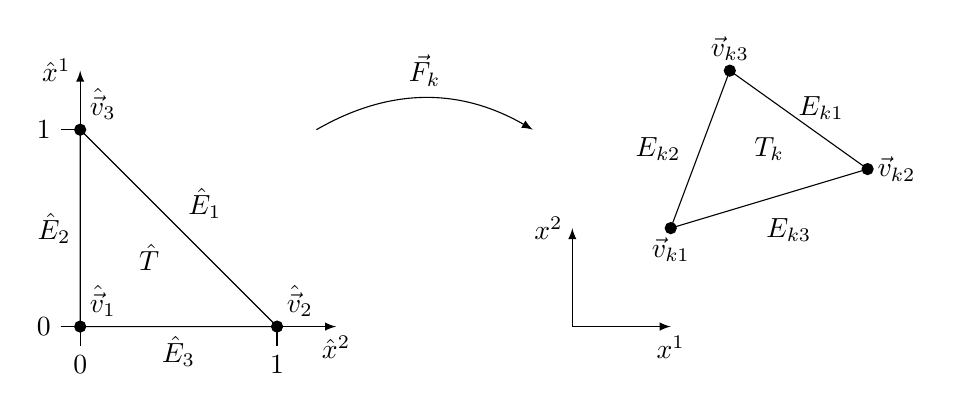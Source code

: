     \begin{tikzpicture}[scale=2.5]
      % ref cordinatesystem
      \draw [-latex] (0, -0.1) node[anchor=north]{$0$} -- (0, 1.3) node[anchor=east]{$\hat{x}^1$};
      \draw [-latex] (-0.1, 0) node[anchor=east]{$0$} -- (1.3, 0) node[anchor=north]{$\hat{x}^2$};
      \draw (1, 0) -- (1, -0.1) node[anchor=north] {$1$};
      \draw (0,1) -- (-0.1,1) node[anchor=east] {$1$};

      % ref triangle
      \draw (0, 0) node[inner sep=0pt,outer sep=0pt,draw=black,fill=black,circle,minimum width=4pt] (vhat1) {}
         -- (1, 0) node[inner sep=0pt,outer sep=0pt,draw=black,fill=black,circle,minimum width=4pt] (vhat2) {}
         -- (0, 1) node[inner sep=0pt,outer sep=0pt,draw=black,fill=black,circle,minimum width=4pt] (vhat3) {}
         -- cycle;

      \node at (0.35,0.35) {$\hat{T}$};

      % node labels for ref triangle
      \node[anchor=south west] at (vhat1) {$\hat{\vec{v}}_1$};
      \node[anchor=south west] at (vhat2) {$\hat{\vec{v}}_2$};
      \node[anchor=south west] at (vhat3) {$\hat{\vec{v}}_3$};

      % ref triangl edge labels
      \node[anchor=south west] at (0.5, 0.5) {$\hat{E}_1$};
      \node[anchor=east] at (0, 0.5) {$\hat{E}_2$};
      \node[anchor=north] at (0.5, 0) {$\hat{E}_3$};

      % mapping arrow
      \draw (1.2, 1) edge[-latex,bend left=30] (2.3, 1);
      \node at (1.75, 1.3) {$\vec{F}_k$};

      % physical triangle axis
      \draw[-latex] (2.5, 0) -- (3, 0) node[below] {$x^1$};
      \draw[-latex] (2.5, 0) -- (2.5, 0.5) node[left] {$x^2$};

      % physical triangle
      \draw (3, 0.5)   node[inner sep=0pt,outer sep=0pt,draw=black,fill=black,circle,minimum width=4pt] (vk1) {}
         -- (4, 0.8)   node[inner sep=0pt,outer sep=0pt,draw=black,fill=black,circle,minimum width=4pt] (vk2) {}
         -- (3.3, 1.3) node[inner sep=0pt,outer sep=0pt,draw=black,fill=black,circle,minimum width=4pt] (vk3) {}
         -- cycle;

      \node at (3.5,0.9) {$T_k$};

      % node labels for physical triangle
      \node[anchor=north] at (vk1) {$\vec{v}_{k1}$};
      \node[anchor=west]  at (vk2) {$\vec{v}_{k2}$};
      \node[anchor=south] at (vk3) {$\vec{v}_{k3}$};

      % physical triangle edge labels
      \node[anchor=south west] at (3.6,1.0) {$E_{k1}$};
      \node[anchor=east] at (3.1,0.9) {$E_{k2}$};
      \node[anchor=north] at (3.6,0.6) {$E_{k3}$};
    \end{tikzpicture}
